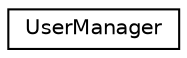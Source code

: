 digraph "Graphical Class Hierarchy"
{
  edge [fontname="Helvetica",fontsize="10",labelfontname="Helvetica",labelfontsize="10"];
  node [fontname="Helvetica",fontsize="10",shape=record];
  rankdir="LR";
  Node0 [label="UserManager",height=0.2,width=0.4,color="black", fillcolor="white", style="filled",URL="$classUserManager.html"];
}
